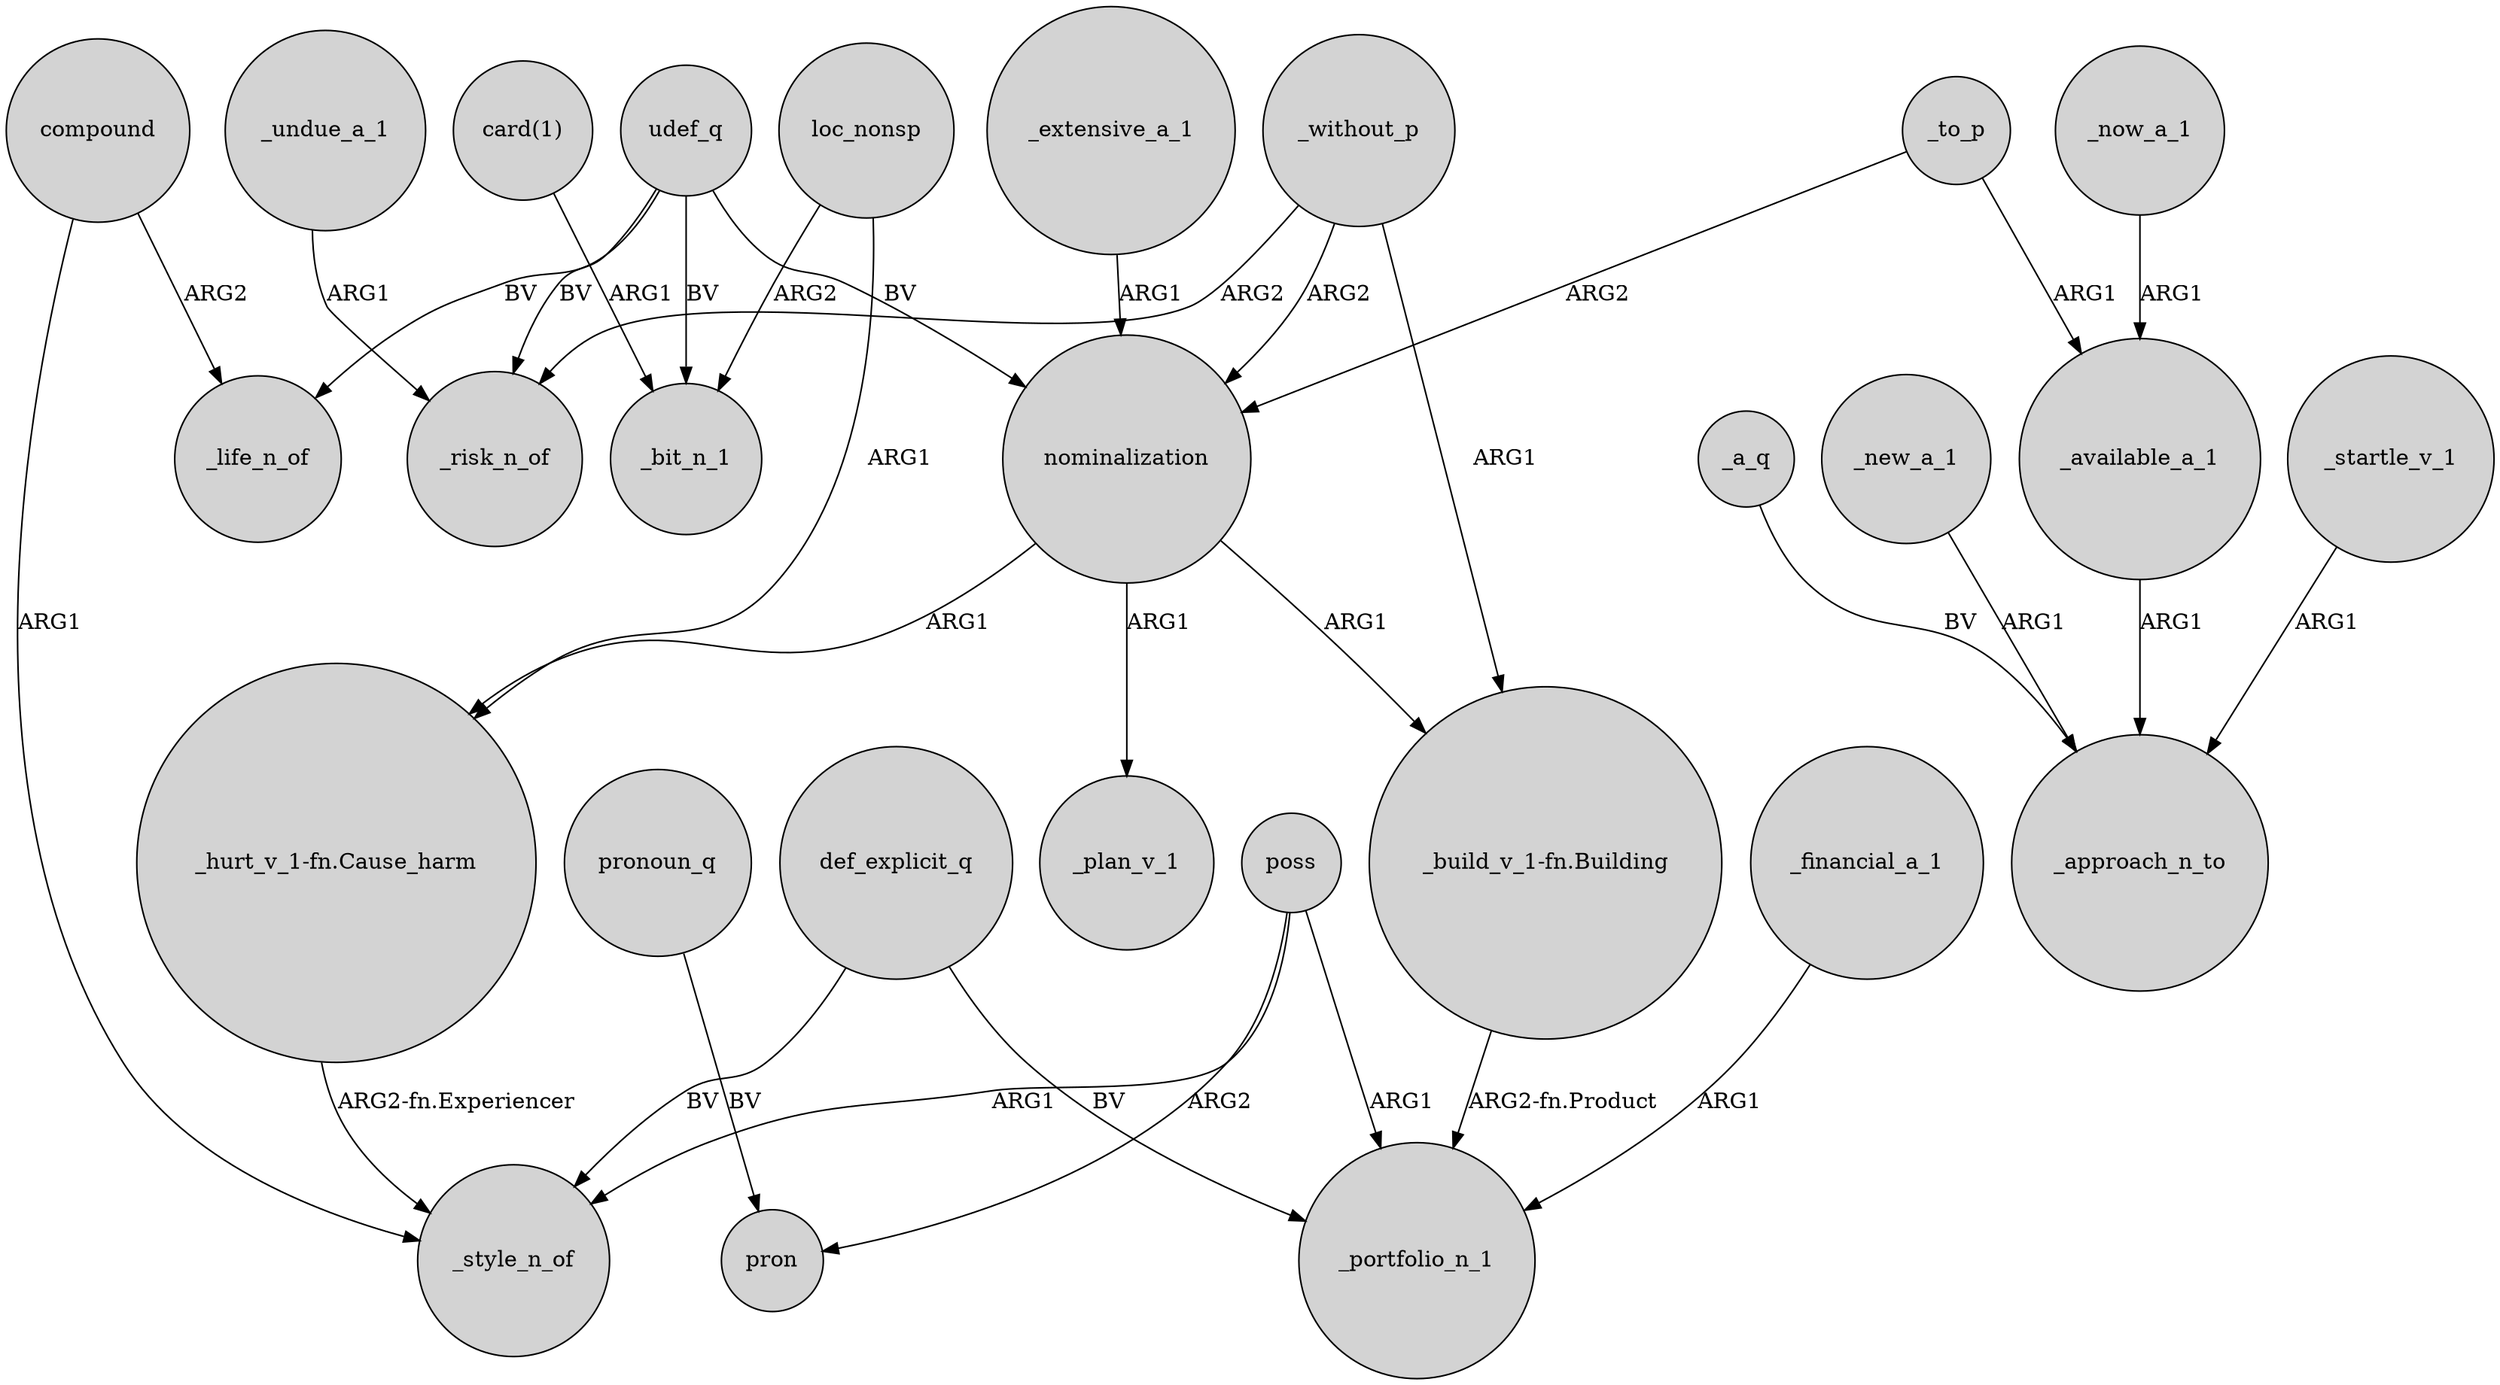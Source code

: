digraph {
	node [shape=circle style=filled]
	compound -> _life_n_of [label=ARG2]
	_financial_a_1 -> _portfolio_n_1 [label=ARG1]
	udef_q -> _risk_n_of [label=BV]
	poss -> pron [label=ARG2]
	_now_a_1 -> _available_a_1 [label=ARG1]
	udef_q -> _life_n_of [label=BV]
	udef_q -> _bit_n_1 [label=BV]
	compound -> _style_n_of [label=ARG1]
	_without_p -> "_build_v_1-fn.Building" [label=ARG1]
	nominalization -> "_build_v_1-fn.Building" [label=ARG1]
	nominalization -> "_hurt_v_1-fn.Cause_harm" [label=ARG1]
	poss -> _portfolio_n_1 [label=ARG1]
	def_explicit_q -> _portfolio_n_1 [label=BV]
	"_build_v_1-fn.Building" -> _portfolio_n_1 [label="ARG2-fn.Product"]
	_startle_v_1 -> _approach_n_to [label=ARG1]
	_a_q -> _approach_n_to [label=BV]
	pronoun_q -> pron [label=BV]
	"_hurt_v_1-fn.Cause_harm" -> _style_n_of [label="ARG2-fn.Experiencer"]
	_extensive_a_1 -> nominalization [label=ARG1]
	_undue_a_1 -> _risk_n_of [label=ARG1]
	_to_p -> nominalization [label=ARG2]
	loc_nonsp -> _bit_n_1 [label=ARG2]
	loc_nonsp -> "_hurt_v_1-fn.Cause_harm" [label=ARG1]
	udef_q -> nominalization [label=BV]
	_without_p -> nominalization [label=ARG2]
	nominalization -> _plan_v_1 [label=ARG1]
	_new_a_1 -> _approach_n_to [label=ARG1]
	poss -> _style_n_of [label=ARG1]
	_to_p -> _available_a_1 [label=ARG1]
	_available_a_1 -> _approach_n_to [label=ARG1]
	"card(1)" -> _bit_n_1 [label=ARG1]
	_without_p -> _risk_n_of [label=ARG2]
	def_explicit_q -> _style_n_of [label=BV]
}

